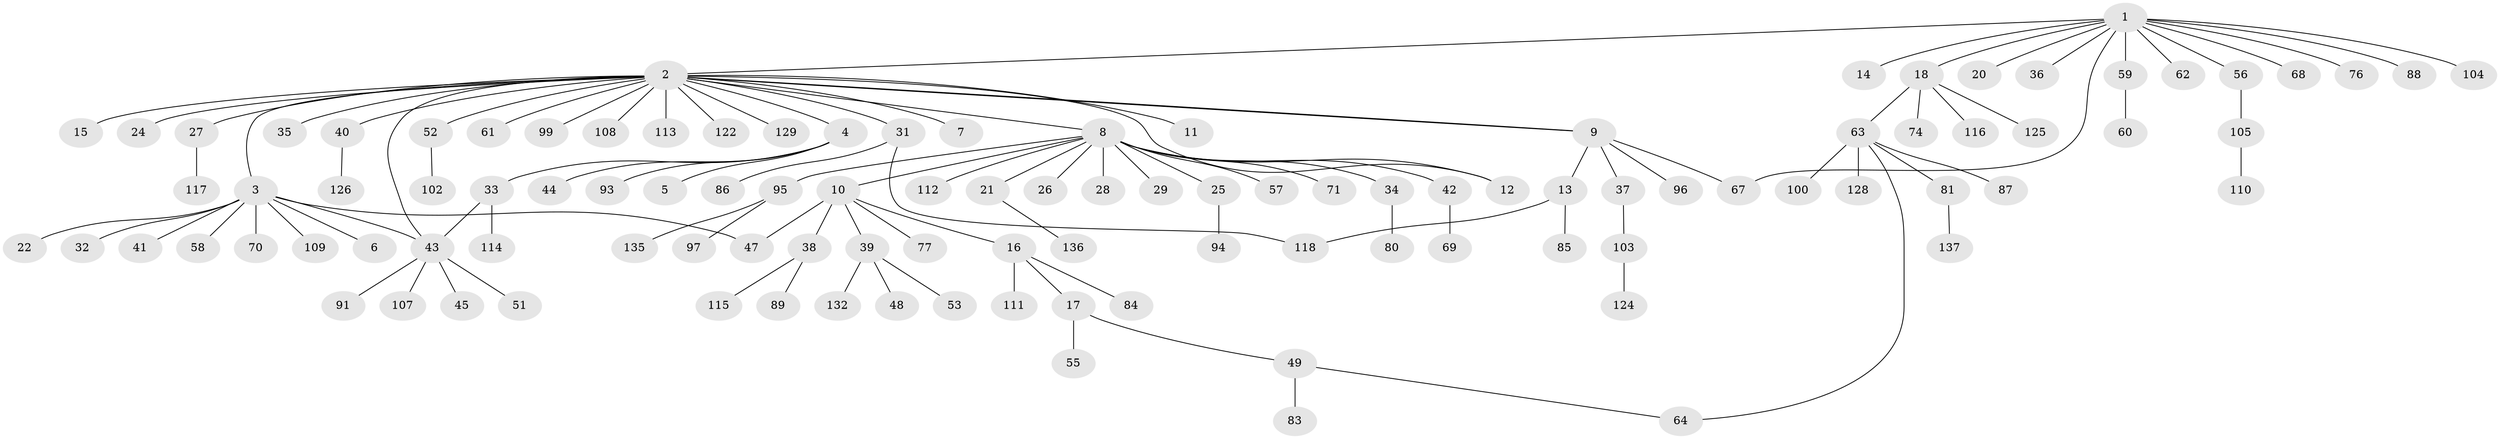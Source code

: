 // Generated by graph-tools (version 1.1) at 2025/23/03/03/25 07:23:51]
// undirected, 109 vertices, 116 edges
graph export_dot {
graph [start="1"]
  node [color=gray90,style=filled];
  1 [super="+19"];
  2 [super="+46"];
  3 [super="+30"];
  4;
  5;
  6 [super="+98"];
  7;
  8 [super="+72"];
  9 [super="+119"];
  10 [super="+65"];
  11;
  12;
  13 [super="+121"];
  14;
  15;
  16;
  17 [super="+50"];
  18 [super="+23"];
  20;
  21;
  22;
  24;
  25 [super="+90"];
  26 [super="+79"];
  27 [super="+120"];
  28;
  29 [super="+54"];
  31 [super="+66"];
  32;
  33;
  34;
  35;
  36;
  37 [super="+82"];
  38 [super="+133"];
  39 [super="+75"];
  40;
  41 [super="+78"];
  42 [super="+134"];
  43 [super="+130"];
  44;
  45;
  47;
  48;
  49;
  51;
  52 [super="+73"];
  53;
  55;
  56;
  57;
  58;
  59;
  60;
  61;
  62 [super="+92"];
  63 [super="+127"];
  64 [super="+106"];
  67;
  68;
  69;
  70;
  71;
  74;
  76;
  77;
  80;
  81 [super="+101"];
  83;
  84;
  85;
  86;
  87;
  88;
  89;
  91;
  93;
  94;
  95 [super="+131"];
  96;
  97;
  99;
  100;
  102;
  103;
  104;
  105 [super="+123"];
  107;
  108;
  109;
  110;
  111;
  112;
  113;
  114;
  115;
  116;
  117;
  118;
  122;
  124;
  125;
  126;
  128;
  129;
  132;
  135;
  136;
  137;
  1 -- 2;
  1 -- 14;
  1 -- 18;
  1 -- 20;
  1 -- 36;
  1 -- 59;
  1 -- 62;
  1 -- 67;
  1 -- 68;
  1 -- 88;
  1 -- 104;
  1 -- 56;
  1 -- 76;
  2 -- 3;
  2 -- 4;
  2 -- 7;
  2 -- 8;
  2 -- 9;
  2 -- 9;
  2 -- 11;
  2 -- 12;
  2 -- 15;
  2 -- 24;
  2 -- 27;
  2 -- 31;
  2 -- 35;
  2 -- 40;
  2 -- 43;
  2 -- 52;
  2 -- 61;
  2 -- 99;
  2 -- 108;
  2 -- 113;
  2 -- 122;
  2 -- 129;
  3 -- 6;
  3 -- 22;
  3 -- 32;
  3 -- 41;
  3 -- 43;
  3 -- 47;
  3 -- 58;
  3 -- 70;
  3 -- 109;
  4 -- 5;
  4 -- 33;
  4 -- 44;
  4 -- 93;
  8 -- 10;
  8 -- 12;
  8 -- 21;
  8 -- 25;
  8 -- 26;
  8 -- 28;
  8 -- 29;
  8 -- 34;
  8 -- 42;
  8 -- 57;
  8 -- 71;
  8 -- 95;
  8 -- 112;
  9 -- 13;
  9 -- 37;
  9 -- 67;
  9 -- 96;
  10 -- 16;
  10 -- 38;
  10 -- 39;
  10 -- 47;
  10 -- 77;
  13 -- 85;
  13 -- 118;
  16 -- 17;
  16 -- 84;
  16 -- 111;
  17 -- 49;
  17 -- 55;
  18 -- 63;
  18 -- 74;
  18 -- 116;
  18 -- 125;
  21 -- 136;
  25 -- 94;
  27 -- 117;
  31 -- 86;
  31 -- 118;
  33 -- 114;
  33 -- 43;
  34 -- 80;
  37 -- 103;
  38 -- 89;
  38 -- 115;
  39 -- 48;
  39 -- 53;
  39 -- 132;
  40 -- 126;
  42 -- 69;
  43 -- 45;
  43 -- 51;
  43 -- 91;
  43 -- 107;
  49 -- 64;
  49 -- 83;
  52 -- 102;
  56 -- 105;
  59 -- 60;
  63 -- 64;
  63 -- 81;
  63 -- 87;
  63 -- 100;
  63 -- 128;
  81 -- 137;
  95 -- 97;
  95 -- 135;
  103 -- 124;
  105 -- 110;
}
